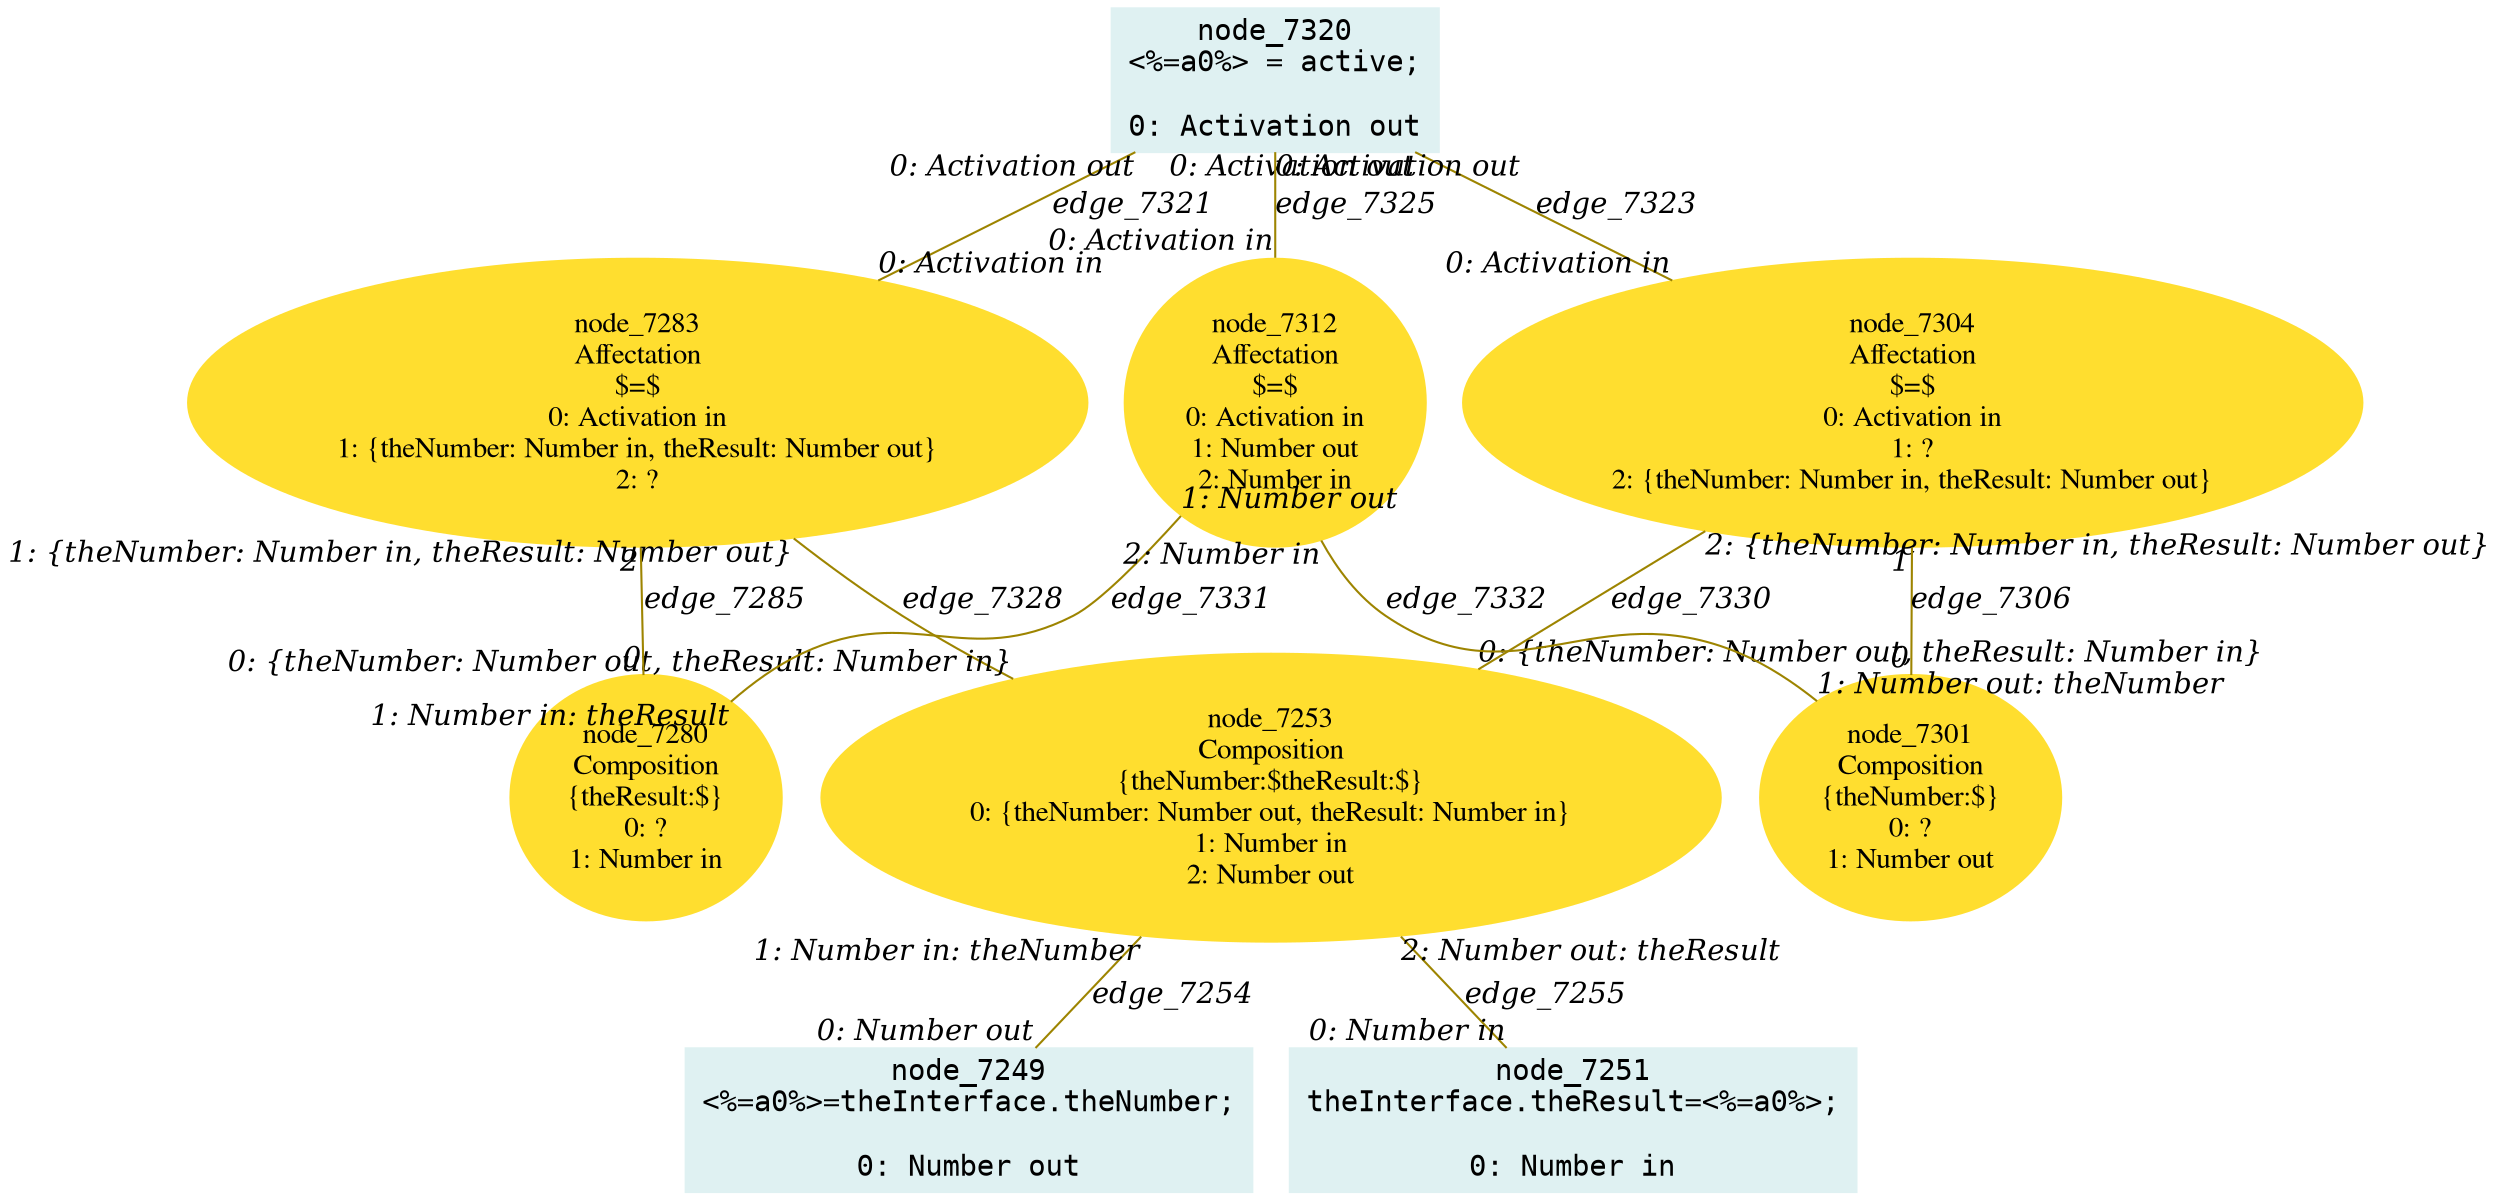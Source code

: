 digraph g{node_7249 [shape="box", style="filled", color="#dff1f2", fontname="Courier", label="node_7249
<%=a0%>=theInterface.theNumber;

0: Number out" ]
node_7251 [shape="box", style="filled", color="#dff1f2", fontname="Courier", label="node_7251
theInterface.theResult=<%=a0%>;

0: Number in" ]
node_7253 [shape="ellipse", style="filled", color="#ffde2f", fontname="Times", label="node_7253
Composition
{theNumber:$theResult:$}
0: {theNumber: Number out, theResult: Number in}
1: Number in
2: Number out" ]
node_7280 [shape="ellipse", style="filled", color="#ffde2f", fontname="Times", label="node_7280
Composition
{theResult:$}
0: ?
1: Number in" ]
node_7283 [shape="ellipse", style="filled", color="#ffde2f", fontname="Times", label="node_7283
Affectation
$=$
0: Activation in
1: {theNumber: Number in, theResult: Number out}
2: ?" ]
node_7301 [shape="ellipse", style="filled", color="#ffde2f", fontname="Times", label="node_7301
Composition
{theNumber:$}
0: ?
1: Number out" ]
node_7304 [shape="ellipse", style="filled", color="#ffde2f", fontname="Times", label="node_7304
Affectation
$=$
0: Activation in
1: ?
2: {theNumber: Number in, theResult: Number out}" ]
node_7312 [shape="ellipse", style="filled", color="#ffde2f", fontname="Times", label="node_7312
Affectation
$=$
0: Activation in
1: Number out
2: Number in" ]
node_7320 [shape="box", style="filled", color="#dff1f2", fontname="Courier", label="node_7320
<%=a0%> = active;

0: Activation out" ]
node_7253 -> node_7249 [dir=none, arrowHead=none, fontname="Times-Italic", arrowsize=1, color="#9d8400", label="edge_7254",  headlabel="0: Number out", taillabel="1: Number in: theNumber" ]
node_7253 -> node_7251 [dir=none, arrowHead=none, fontname="Times-Italic", arrowsize=1, color="#9d8400", label="edge_7255",  headlabel="0: Number in", taillabel="2: Number out: theResult" ]
node_7283 -> node_7280 [dir=none, arrowHead=none, fontname="Times-Italic", arrowsize=1, color="#9d8400", label="edge_7285",  headlabel="0", taillabel="2" ]
node_7304 -> node_7301 [dir=none, arrowHead=none, fontname="Times-Italic", arrowsize=1, color="#9d8400", label="edge_7306",  headlabel="0", taillabel="1" ]
node_7320 -> node_7283 [dir=none, arrowHead=none, fontname="Times-Italic", arrowsize=1, color="#9d8400", label="edge_7321",  headlabel="0: Activation in", taillabel="0: Activation out" ]
node_7320 -> node_7304 [dir=none, arrowHead=none, fontname="Times-Italic", arrowsize=1, color="#9d8400", label="edge_7323",  headlabel="0: Activation in", taillabel="0: Activation out" ]
node_7320 -> node_7312 [dir=none, arrowHead=none, fontname="Times-Italic", arrowsize=1, color="#9d8400", label="edge_7325",  headlabel="0: Activation in", taillabel="0: Activation out" ]
node_7283 -> node_7253 [dir=none, arrowHead=none, fontname="Times-Italic", arrowsize=1, color="#9d8400", label="edge_7328",  headlabel="0: {theNumber: Number out, theResult: Number in}", taillabel="1: {theNumber: Number in, theResult: Number out}" ]
node_7304 -> node_7253 [dir=none, arrowHead=none, fontname="Times-Italic", arrowsize=1, color="#9d8400", label="edge_7330",  headlabel="0: {theNumber: Number out, theResult: Number in}", taillabel="2: {theNumber: Number in, theResult: Number out}" ]
node_7312 -> node_7280 [dir=none, arrowHead=none, fontname="Times-Italic", arrowsize=1, color="#9d8400", label="edge_7331",  headlabel="1: Number in: theResult", taillabel="1: Number out" ]
node_7312 -> node_7301 [dir=none, arrowHead=none, fontname="Times-Italic", arrowsize=1, color="#9d8400", label="edge_7332",  headlabel="1: Number out: theNumber", taillabel="2: Number in" ]
}